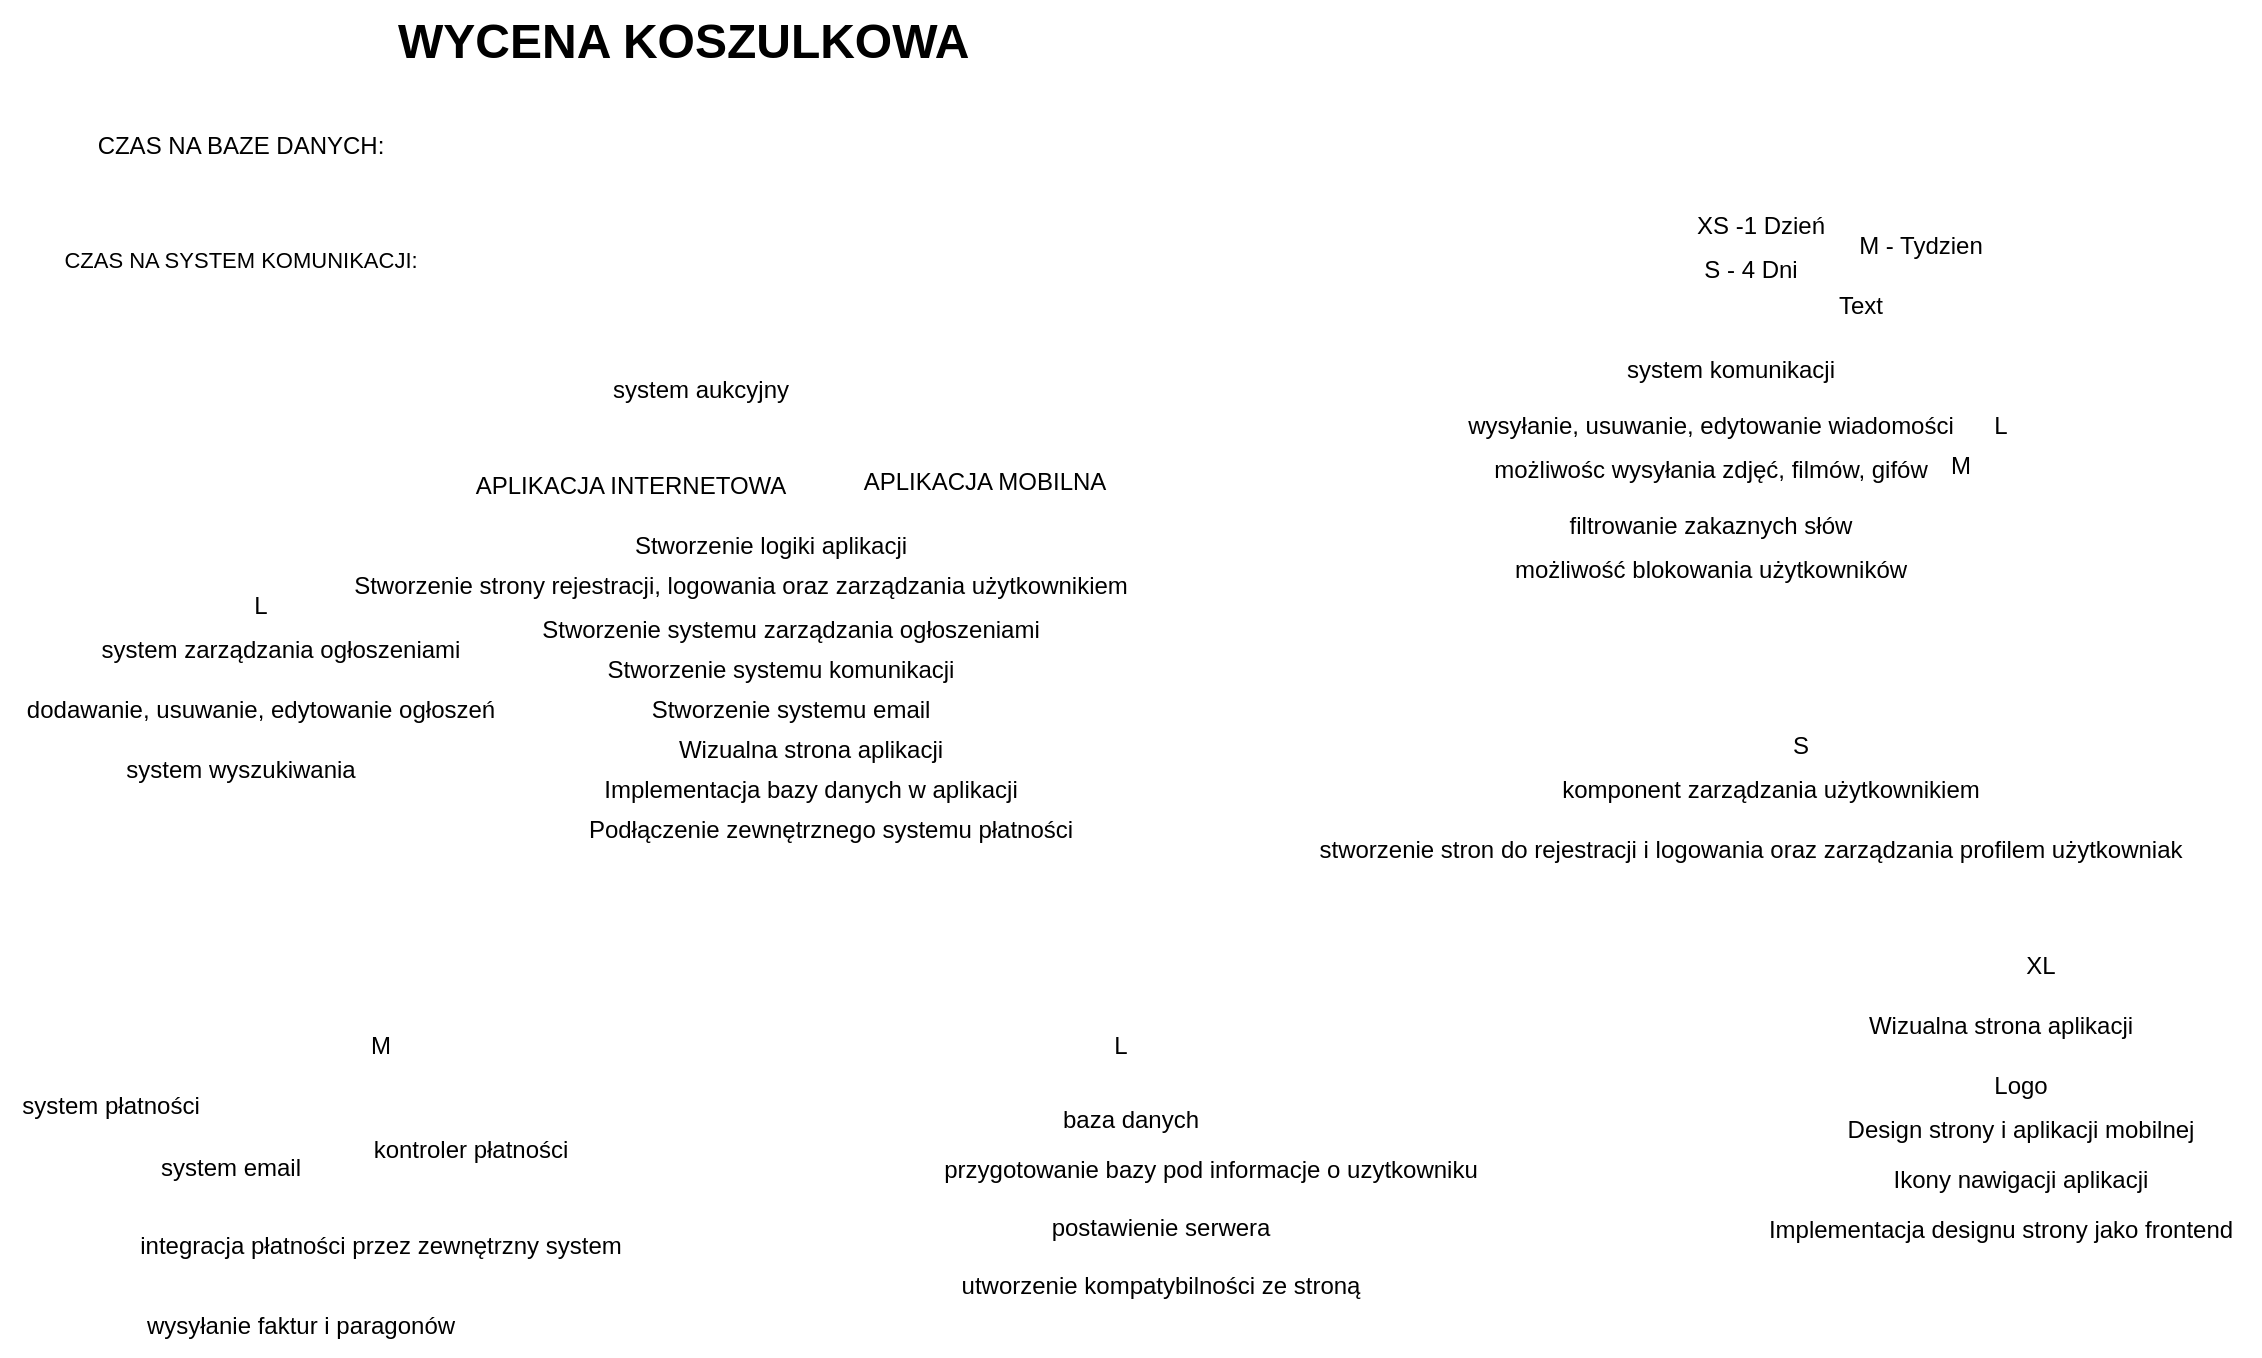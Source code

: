 <mxfile version="27.0.1">
  <diagram name="Strona-1" id="iIr6qoP63SePChbQIaSl">
    <mxGraphModel dx="868" dy="473" grid="1" gridSize="10" guides="1" tooltips="1" connect="1" arrows="1" fold="1" page="1" pageScale="1" pageWidth="827" pageHeight="1169" math="0" shadow="0">
      <root>
        <mxCell id="0" />
        <mxCell id="1" parent="0" />
        <mxCell id="rZ_2ArvuxEDRHgUU6br4-1" value="&lt;h1 style=&quot;margin-top: 0px;&quot;&gt;WYCENA KOSZULKOWA&lt;/h1&gt;" style="text;html=1;whiteSpace=wrap;overflow=hidden;rounded=0;" vertex="1" parent="1">
          <mxGeometry x="237" width="590" height="120" as="geometry" />
        </mxCell>
        <mxCell id="rZ_2ArvuxEDRHgUU6br4-4" value="CZAS NA BAZE DANYCH:" style="text;html=1;align=center;verticalAlign=middle;resizable=0;points=[];autosize=1;strokeColor=none;fillColor=none;" vertex="1" parent="1">
          <mxGeometry x="75" y="58" width="170" height="30" as="geometry" />
        </mxCell>
        <mxCell id="rZ_2ArvuxEDRHgUU6br4-5" value="CZAS NA SYSTEM KOMUNIKACJI:" style="edgeStyle=none;orthogonalLoop=1;jettySize=auto;html=1;rounded=0;" edge="1" parent="1">
          <mxGeometry width="80" relative="1" as="geometry">
            <mxPoint x="120" y="130" as="sourcePoint" />
            <mxPoint x="200" y="130" as="targetPoint" />
            <Array as="points" />
          </mxGeometry>
        </mxCell>
        <mxCell id="rZ_2ArvuxEDRHgUU6br4-7" value="system aukcyjny" style="text;html=1;align=center;verticalAlign=middle;resizable=0;points=[];autosize=1;strokeColor=none;fillColor=none;" vertex="1" parent="1">
          <mxGeometry x="335" y="180" width="110" height="30" as="geometry" />
        </mxCell>
        <mxCell id="rZ_2ArvuxEDRHgUU6br4-8" value="system płatności&lt;div&gt;&lt;br&gt;&lt;/div&gt;" style="text;html=1;align=center;verticalAlign=middle;resizable=0;points=[];autosize=1;strokeColor=none;fillColor=none;" vertex="1" parent="1">
          <mxGeometry x="40" y="540" width="110" height="40" as="geometry" />
        </mxCell>
        <mxCell id="rZ_2ArvuxEDRHgUU6br4-11" value="system email" style="text;html=1;align=center;verticalAlign=middle;resizable=0;points=[];autosize=1;strokeColor=none;fillColor=none;" vertex="1" parent="1">
          <mxGeometry x="110" y="569" width="90" height="30" as="geometry" />
        </mxCell>
        <mxCell id="rZ_2ArvuxEDRHgUU6br4-12" value="system zarządzania ogłoszeniami" style="text;html=1;align=center;verticalAlign=middle;resizable=0;points=[];autosize=1;strokeColor=none;fillColor=none;" vertex="1" parent="1">
          <mxGeometry x="80" y="310" width="200" height="30" as="geometry" />
        </mxCell>
        <mxCell id="rZ_2ArvuxEDRHgUU6br4-13" value="komponent zarządzania użytkownikiem" style="text;html=1;align=center;verticalAlign=middle;resizable=0;points=[];autosize=1;strokeColor=none;fillColor=none;" vertex="1" parent="1">
          <mxGeometry x="810" y="380" width="230" height="30" as="geometry" />
        </mxCell>
        <mxCell id="rZ_2ArvuxEDRHgUU6br4-14" value="system komunikacji" style="text;html=1;align=center;verticalAlign=middle;resizable=0;points=[];autosize=1;strokeColor=none;fillColor=none;" vertex="1" parent="1">
          <mxGeometry x="840" y="170" width="130" height="30" as="geometry" />
        </mxCell>
        <mxCell id="rZ_2ArvuxEDRHgUU6br4-15" value="kontroler płatności" style="text;html=1;align=center;verticalAlign=middle;resizable=0;points=[];autosize=1;strokeColor=none;fillColor=none;" vertex="1" parent="1">
          <mxGeometry x="215" y="560" width="120" height="30" as="geometry" />
        </mxCell>
        <mxCell id="rZ_2ArvuxEDRHgUU6br4-16" value="baza danych" style="text;html=1;align=center;verticalAlign=middle;resizable=0;points=[];autosize=1;strokeColor=none;fillColor=none;" vertex="1" parent="1">
          <mxGeometry x="560" y="545" width="90" height="30" as="geometry" />
        </mxCell>
        <mxCell id="rZ_2ArvuxEDRHgUU6br4-23" value="APLIKACJA INTERNETOWA" style="text;html=1;align=center;verticalAlign=middle;resizable=0;points=[];autosize=1;strokeColor=none;fillColor=none;" vertex="1" parent="1">
          <mxGeometry x="265" y="228" width="180" height="30" as="geometry" />
        </mxCell>
        <mxCell id="rZ_2ArvuxEDRHgUU6br4-24" value="APLIKACJA MOBILNA&lt;div&gt;&lt;br&gt;&lt;/div&gt;" style="text;html=1;align=center;verticalAlign=middle;resizable=0;points=[];autosize=1;strokeColor=none;fillColor=none;" vertex="1" parent="1">
          <mxGeometry x="462" y="228" width="140" height="40" as="geometry" />
        </mxCell>
        <mxCell id="rZ_2ArvuxEDRHgUU6br4-25" value="Stworzenie logiki aplikacji" style="text;html=1;align=center;verticalAlign=middle;resizable=0;points=[];autosize=1;strokeColor=none;fillColor=none;" vertex="1" parent="1">
          <mxGeometry x="345" y="258" width="160" height="30" as="geometry" />
        </mxCell>
        <mxCell id="rZ_2ArvuxEDRHgUU6br4-26" value="Wizualna strona aplikacji" style="text;html=1;align=center;verticalAlign=middle;resizable=0;points=[];autosize=1;strokeColor=none;fillColor=none;" vertex="1" parent="1">
          <mxGeometry x="365" y="360" width="160" height="30" as="geometry" />
        </mxCell>
        <mxCell id="rZ_2ArvuxEDRHgUU6br4-27" value="Implementacja bazy danych w aplikacji" style="text;html=1;align=center;verticalAlign=middle;resizable=0;points=[];autosize=1;strokeColor=none;fillColor=none;" vertex="1" parent="1">
          <mxGeometry x="330" y="380" width="230" height="30" as="geometry" />
        </mxCell>
        <mxCell id="rZ_2ArvuxEDRHgUU6br4-28" value="Podłączenie zewnętrznego systemu płatności" style="text;html=1;align=center;verticalAlign=middle;resizable=0;points=[];autosize=1;strokeColor=none;fillColor=none;" vertex="1" parent="1">
          <mxGeometry x="320" y="400" width="270" height="30" as="geometry" />
        </mxCell>
        <mxCell id="rZ_2ArvuxEDRHgUU6br4-29" value="Stworzenie systemu zarządzania ogłoszeniami" style="text;html=1;align=center;verticalAlign=middle;resizable=0;points=[];autosize=1;strokeColor=none;fillColor=none;" vertex="1" parent="1">
          <mxGeometry x="300" y="300" width="270" height="30" as="geometry" />
        </mxCell>
        <mxCell id="rZ_2ArvuxEDRHgUU6br4-30" value="Stworzenie systemu komunikacji" style="text;html=1;align=center;verticalAlign=middle;resizable=0;points=[];autosize=1;strokeColor=none;fillColor=none;" vertex="1" parent="1">
          <mxGeometry x="330" y="320" width="200" height="30" as="geometry" />
        </mxCell>
        <mxCell id="rZ_2ArvuxEDRHgUU6br4-31" value="Stworzenie systemu email" style="text;html=1;align=center;verticalAlign=middle;resizable=0;points=[];autosize=1;strokeColor=none;fillColor=none;" vertex="1" parent="1">
          <mxGeometry x="355" y="340" width="160" height="30" as="geometry" />
        </mxCell>
        <mxCell id="rZ_2ArvuxEDRHgUU6br4-32" value="Stworzenie strony rejestracji, logowania oraz zarządzania użytkownikiem" style="text;html=1;align=center;verticalAlign=middle;resizable=0;points=[];autosize=1;strokeColor=none;fillColor=none;" vertex="1" parent="1">
          <mxGeometry x="205" y="278" width="410" height="30" as="geometry" />
        </mxCell>
        <mxCell id="rZ_2ArvuxEDRHgUU6br4-33" value="przygotowanie bazy pod informacje o uzytkowniku" style="text;html=1;align=center;verticalAlign=middle;resizable=0;points=[];autosize=1;strokeColor=none;fillColor=none;" vertex="1" parent="1">
          <mxGeometry x="500" y="570" width="290" height="30" as="geometry" />
        </mxCell>
        <mxCell id="rZ_2ArvuxEDRHgUU6br4-34" value="postawienie serwera" style="text;html=1;align=center;verticalAlign=middle;resizable=0;points=[];autosize=1;strokeColor=none;fillColor=none;" vertex="1" parent="1">
          <mxGeometry x="555" y="599" width="130" height="30" as="geometry" />
        </mxCell>
        <mxCell id="rZ_2ArvuxEDRHgUU6br4-35" value="utworzenie kompatybilności ze stroną" style="text;html=1;align=center;verticalAlign=middle;resizable=0;points=[];autosize=1;strokeColor=none;fillColor=none;" vertex="1" parent="1">
          <mxGeometry x="510" y="628" width="220" height="30" as="geometry" />
        </mxCell>
        <mxCell id="rZ_2ArvuxEDRHgUU6br4-36" value="stworzenie stron do rejestracji i logowania oraz zarządzania profilem użytkowniak" style="text;html=1;align=center;verticalAlign=middle;resizable=0;points=[];autosize=1;strokeColor=none;fillColor=none;" vertex="1" parent="1">
          <mxGeometry x="685" y="410" width="460" height="30" as="geometry" />
        </mxCell>
        <mxCell id="rZ_2ArvuxEDRHgUU6br4-37" value="dodawanie, usuwanie, edytowanie ogłoszeń" style="text;html=1;align=center;verticalAlign=middle;resizable=0;points=[];autosize=1;strokeColor=none;fillColor=none;" vertex="1" parent="1">
          <mxGeometry x="40" y="340" width="260" height="30" as="geometry" />
        </mxCell>
        <mxCell id="rZ_2ArvuxEDRHgUU6br4-38" value="system wyszukiwania" style="text;html=1;align=center;verticalAlign=middle;resizable=0;points=[];autosize=1;strokeColor=none;fillColor=none;" vertex="1" parent="1">
          <mxGeometry x="90" y="370" width="140" height="30" as="geometry" />
        </mxCell>
        <mxCell id="rZ_2ArvuxEDRHgUU6br4-39" value="integracja płatności przez zewnętrzny system" style="text;html=1;align=center;verticalAlign=middle;resizable=0;points=[];autosize=1;strokeColor=none;fillColor=none;" vertex="1" parent="1">
          <mxGeometry x="100" y="608" width="260" height="30" as="geometry" />
        </mxCell>
        <mxCell id="rZ_2ArvuxEDRHgUU6br4-40" value="wysyłanie faktur i paragonów" style="text;html=1;align=center;verticalAlign=middle;resizable=0;points=[];autosize=1;strokeColor=none;fillColor=none;" vertex="1" parent="1">
          <mxGeometry x="100" y="648" width="180" height="30" as="geometry" />
        </mxCell>
        <mxCell id="rZ_2ArvuxEDRHgUU6br4-41" value="wysyłanie, usuwanie, edytowanie wiadomości" style="text;html=1;align=center;verticalAlign=middle;resizable=0;points=[];autosize=1;strokeColor=none;fillColor=none;" vertex="1" parent="1">
          <mxGeometry x="760" y="198" width="270" height="30" as="geometry" />
        </mxCell>
        <mxCell id="rZ_2ArvuxEDRHgUU6br4-42" value="możliwośc wysyłania zdjęć, filmów, gifów" style="text;html=1;align=center;verticalAlign=middle;resizable=0;points=[];autosize=1;strokeColor=none;fillColor=none;" vertex="1" parent="1">
          <mxGeometry x="775" y="220" width="240" height="30" as="geometry" />
        </mxCell>
        <mxCell id="rZ_2ArvuxEDRHgUU6br4-43" value="filtrowanie zakaznych słów" style="text;html=1;align=center;verticalAlign=middle;resizable=0;points=[];autosize=1;strokeColor=none;fillColor=none;" vertex="1" parent="1">
          <mxGeometry x="815" y="248" width="160" height="30" as="geometry" />
        </mxCell>
        <mxCell id="rZ_2ArvuxEDRHgUU6br4-44" value="możliwość blokowania użytkowników" style="text;html=1;align=center;verticalAlign=middle;resizable=0;points=[];autosize=1;strokeColor=none;fillColor=none;" vertex="1" parent="1">
          <mxGeometry x="785" y="270" width="220" height="30" as="geometry" />
        </mxCell>
        <mxCell id="rZ_2ArvuxEDRHgUU6br4-46" value="Wizualna strona aplikacji" style="text;html=1;align=center;verticalAlign=middle;resizable=0;points=[];autosize=1;strokeColor=none;fillColor=none;" vertex="1" parent="1">
          <mxGeometry x="960" y="498" width="160" height="30" as="geometry" />
        </mxCell>
        <mxCell id="rZ_2ArvuxEDRHgUU6br4-47" value="Logo" style="text;html=1;align=center;verticalAlign=middle;resizable=0;points=[];autosize=1;strokeColor=none;fillColor=none;" vertex="1" parent="1">
          <mxGeometry x="1025" y="528" width="50" height="30" as="geometry" />
        </mxCell>
        <mxCell id="rZ_2ArvuxEDRHgUU6br4-48" value="Design strony i aplikacji mobilnej" style="text;html=1;align=center;verticalAlign=middle;resizable=0;points=[];autosize=1;strokeColor=none;fillColor=none;" vertex="1" parent="1">
          <mxGeometry x="950" y="550" width="200" height="30" as="geometry" />
        </mxCell>
        <mxCell id="rZ_2ArvuxEDRHgUU6br4-49" value="Ikony nawigacji aplikacji" style="text;html=1;align=center;verticalAlign=middle;resizable=0;points=[];autosize=1;strokeColor=none;fillColor=none;" vertex="1" parent="1">
          <mxGeometry x="975" y="575" width="150" height="30" as="geometry" />
        </mxCell>
        <mxCell id="rZ_2ArvuxEDRHgUU6br4-50" value="Implementacja designu strony jako frontend" style="text;html=1;align=center;verticalAlign=middle;resizable=0;points=[];autosize=1;strokeColor=none;fillColor=none;" vertex="1" parent="1">
          <mxGeometry x="910" y="600" width="260" height="30" as="geometry" />
        </mxCell>
        <mxCell id="rZ_2ArvuxEDRHgUU6br4-51" value="XL" style="text;html=1;align=center;verticalAlign=middle;resizable=0;points=[];autosize=1;strokeColor=none;fillColor=none;" vertex="1" parent="1">
          <mxGeometry x="1040" y="468" width="40" height="30" as="geometry" />
        </mxCell>
        <mxCell id="rZ_2ArvuxEDRHgUU6br4-52" value="L" style="text;html=1;align=center;verticalAlign=middle;resizable=0;points=[];autosize=1;strokeColor=none;fillColor=none;" vertex="1" parent="1">
          <mxGeometry x="585" y="508" width="30" height="30" as="geometry" />
        </mxCell>
        <mxCell id="rZ_2ArvuxEDRHgUU6br4-53" value="M" style="text;html=1;align=center;verticalAlign=middle;resizable=0;points=[];autosize=1;strokeColor=none;fillColor=none;" vertex="1" parent="1">
          <mxGeometry x="215" y="508" width="30" height="30" as="geometry" />
        </mxCell>
        <mxCell id="rZ_2ArvuxEDRHgUU6br4-54" value="L" style="text;html=1;align=center;verticalAlign=middle;resizable=0;points=[];autosize=1;strokeColor=none;fillColor=none;" vertex="1" parent="1">
          <mxGeometry x="155" y="288" width="30" height="30" as="geometry" />
        </mxCell>
        <mxCell id="rZ_2ArvuxEDRHgUU6br4-55" value="L" style="text;html=1;align=center;verticalAlign=middle;resizable=0;points=[];autosize=1;strokeColor=none;fillColor=none;" vertex="1" parent="1">
          <mxGeometry x="1025" y="198" width="30" height="30" as="geometry" />
        </mxCell>
        <mxCell id="rZ_2ArvuxEDRHgUU6br4-56" value="S" style="text;html=1;align=center;verticalAlign=middle;resizable=0;points=[];autosize=1;strokeColor=none;fillColor=none;" vertex="1" parent="1">
          <mxGeometry x="925" y="358" width="30" height="30" as="geometry" />
        </mxCell>
        <mxCell id="rZ_2ArvuxEDRHgUU6br4-57" value="M" style="text;html=1;align=center;verticalAlign=middle;resizable=0;points=[];autosize=1;strokeColor=none;fillColor=none;" vertex="1" parent="1">
          <mxGeometry x="1005" y="218" width="30" height="30" as="geometry" />
        </mxCell>
        <mxCell id="rZ_2ArvuxEDRHgUU6br4-58" value="XS -1 Dzień" style="text;html=1;align=center;verticalAlign=middle;resizable=0;points=[];autosize=1;strokeColor=none;fillColor=none;" vertex="1" parent="1">
          <mxGeometry x="875" y="98" width="90" height="30" as="geometry" />
        </mxCell>
        <mxCell id="rZ_2ArvuxEDRHgUU6br4-59" value="S - 4 Dni" style="text;html=1;align=center;verticalAlign=middle;resizable=0;points=[];autosize=1;strokeColor=none;fillColor=none;" vertex="1" parent="1">
          <mxGeometry x="880" y="120" width="70" height="30" as="geometry" />
        </mxCell>
        <mxCell id="rZ_2ArvuxEDRHgUU6br4-60" value="M - Tydzien" style="text;html=1;align=center;verticalAlign=middle;resizable=0;points=[];autosize=1;strokeColor=none;fillColor=none;" vertex="1" parent="1">
          <mxGeometry x="955" y="108" width="90" height="30" as="geometry" />
        </mxCell>
        <mxCell id="rZ_2ArvuxEDRHgUU6br4-61" value="Text" style="text;html=1;align=center;verticalAlign=middle;resizable=0;points=[];autosize=1;strokeColor=none;fillColor=none;" vertex="1" parent="1">
          <mxGeometry x="945" y="138" width="50" height="30" as="geometry" />
        </mxCell>
      </root>
    </mxGraphModel>
  </diagram>
</mxfile>
